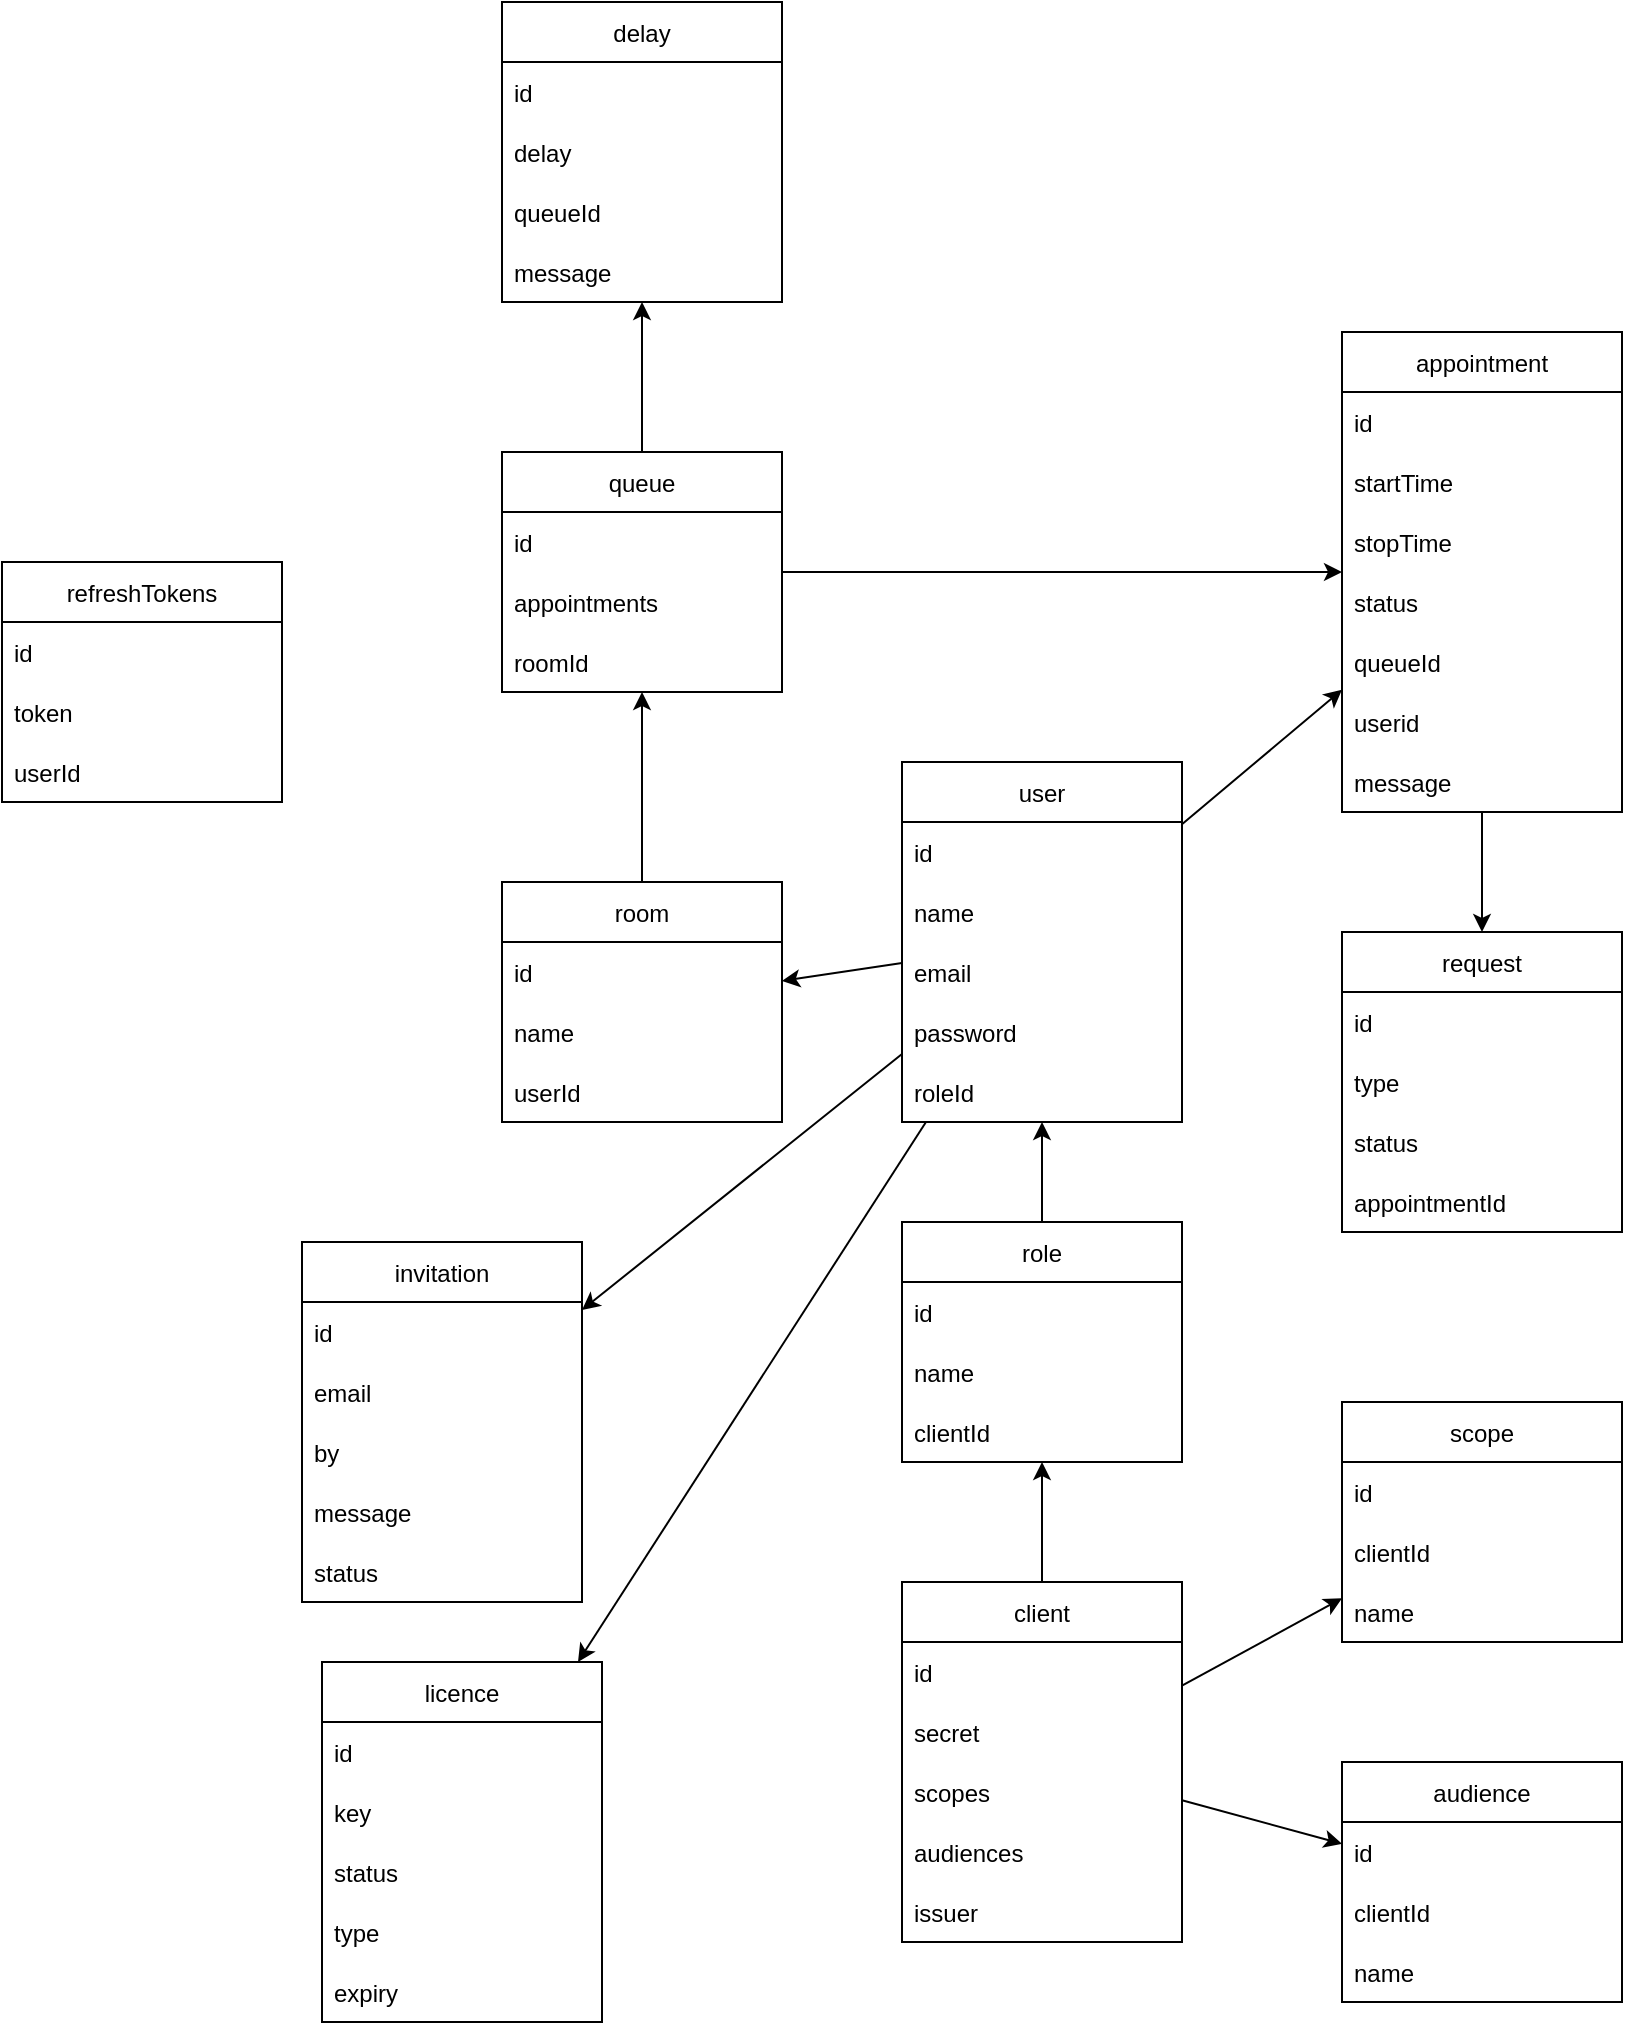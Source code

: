 <mxfile version="20.0.3" type="device"><diagram id="aOSgZFnhfAIuvHphpZQp" name="Page-1"><mxGraphModel dx="2650" dy="1067" grid="1" gridSize="10" guides="1" tooltips="1" connect="1" arrows="1" fold="1" page="1" pageScale="1" pageWidth="827" pageHeight="1169" math="0" shadow="0"><root><mxCell id="0"/><mxCell id="1" parent="0"/><mxCell id="BANRdBGJLKkN0GOKmha--1" value="appointment" style="swimlane;fontStyle=0;childLayout=stackLayout;horizontal=1;startSize=30;horizontalStack=0;resizeParent=1;resizeParentMax=0;resizeLast=0;collapsible=1;marginBottom=0;" parent="1" vertex="1"><mxGeometry x="540" y="285" width="140" height="240" as="geometry"/></mxCell><mxCell id="BANRdBGJLKkN0GOKmha--2" value="id" style="text;strokeColor=none;fillColor=none;align=left;verticalAlign=middle;spacingLeft=4;spacingRight=4;overflow=hidden;points=[[0,0.5],[1,0.5]];portConstraint=eastwest;rotatable=0;" parent="BANRdBGJLKkN0GOKmha--1" vertex="1"><mxGeometry y="30" width="140" height="30" as="geometry"/></mxCell><mxCell id="BANRdBGJLKkN0GOKmha--3" value="startTime" style="text;strokeColor=none;fillColor=none;align=left;verticalAlign=middle;spacingLeft=4;spacingRight=4;overflow=hidden;points=[[0,0.5],[1,0.5]];portConstraint=eastwest;rotatable=0;" parent="BANRdBGJLKkN0GOKmha--1" vertex="1"><mxGeometry y="60" width="140" height="30" as="geometry"/></mxCell><mxCell id="andlAJimSwUf8wmFMQH7-2" value="stopTime" style="text;strokeColor=none;fillColor=none;align=left;verticalAlign=middle;spacingLeft=4;spacingRight=4;overflow=hidden;points=[[0,0.5],[1,0.5]];portConstraint=eastwest;rotatable=0;" parent="BANRdBGJLKkN0GOKmha--1" vertex="1"><mxGeometry y="90" width="140" height="30" as="geometry"/></mxCell><mxCell id="BANRdBGJLKkN0GOKmha--4" value="status" style="text;strokeColor=none;fillColor=none;align=left;verticalAlign=middle;spacingLeft=4;spacingRight=4;overflow=hidden;points=[[0,0.5],[1,0.5]];portConstraint=eastwest;rotatable=0;" parent="BANRdBGJLKkN0GOKmha--1" vertex="1"><mxGeometry y="120" width="140" height="30" as="geometry"/></mxCell><mxCell id="BANRdBGJLKkN0GOKmha--31" value="queueId" style="text;strokeColor=none;fillColor=none;align=left;verticalAlign=middle;spacingLeft=4;spacingRight=4;overflow=hidden;points=[[0,0.5],[1,0.5]];portConstraint=eastwest;rotatable=0;" parent="BANRdBGJLKkN0GOKmha--1" vertex="1"><mxGeometry y="150" width="140" height="30" as="geometry"/></mxCell><mxCell id="BANRdBGJLKkN0GOKmha--30" value="userid" style="text;strokeColor=none;fillColor=none;align=left;verticalAlign=middle;spacingLeft=4;spacingRight=4;overflow=hidden;points=[[0,0.5],[1,0.5]];portConstraint=eastwest;rotatable=0;" parent="BANRdBGJLKkN0GOKmha--1" vertex="1"><mxGeometry y="180" width="140" height="30" as="geometry"/></mxCell><mxCell id="BANRdBGJLKkN0GOKmha--33" value="message" style="text;strokeColor=none;fillColor=none;align=left;verticalAlign=middle;spacingLeft=4;spacingRight=4;overflow=hidden;points=[[0,0.5],[1,0.5]];portConstraint=eastwest;rotatable=0;" parent="BANRdBGJLKkN0GOKmha--1" vertex="1"><mxGeometry y="210" width="140" height="30" as="geometry"/></mxCell><mxCell id="BANRdBGJLKkN0GOKmha--5" value="queue" style="swimlane;fontStyle=0;childLayout=stackLayout;horizontal=1;startSize=30;horizontalStack=0;resizeParent=1;resizeParentMax=0;resizeLast=0;collapsible=1;marginBottom=0;" parent="1" vertex="1"><mxGeometry x="120" y="345" width="140" height="120" as="geometry"/></mxCell><mxCell id="BANRdBGJLKkN0GOKmha--6" value="id" style="text;strokeColor=none;fillColor=none;align=left;verticalAlign=middle;spacingLeft=4;spacingRight=4;overflow=hidden;points=[[0,0.5],[1,0.5]];portConstraint=eastwest;rotatable=0;" parent="BANRdBGJLKkN0GOKmha--5" vertex="1"><mxGeometry y="30" width="140" height="30" as="geometry"/></mxCell><mxCell id="BANRdBGJLKkN0GOKmha--7" value="appointments" style="text;strokeColor=none;fillColor=none;align=left;verticalAlign=middle;spacingLeft=4;spacingRight=4;overflow=hidden;points=[[0,0.5],[1,0.5]];portConstraint=eastwest;rotatable=0;" parent="BANRdBGJLKkN0GOKmha--5" vertex="1"><mxGeometry y="60" width="140" height="30" as="geometry"/></mxCell><mxCell id="andlAJimSwUf8wmFMQH7-5" value="roomId" style="text;strokeColor=none;fillColor=none;align=left;verticalAlign=middle;spacingLeft=4;spacingRight=4;overflow=hidden;points=[[0,0.5],[1,0.5]];portConstraint=eastwest;rotatable=0;" parent="BANRdBGJLKkN0GOKmha--5" vertex="1"><mxGeometry y="90" width="140" height="30" as="geometry"/></mxCell><mxCell id="BANRdBGJLKkN0GOKmha--9" value="delay" style="swimlane;fontStyle=0;childLayout=stackLayout;horizontal=1;startSize=30;horizontalStack=0;resizeParent=1;resizeParentMax=0;resizeLast=0;collapsible=1;marginBottom=0;" parent="1" vertex="1"><mxGeometry x="120" y="120" width="140" height="150" as="geometry"/></mxCell><mxCell id="BANRdBGJLKkN0GOKmha--10" value="id" style="text;strokeColor=none;fillColor=none;align=left;verticalAlign=middle;spacingLeft=4;spacingRight=4;overflow=hidden;points=[[0,0.5],[1,0.5]];portConstraint=eastwest;rotatable=0;" parent="BANRdBGJLKkN0GOKmha--9" vertex="1"><mxGeometry y="30" width="140" height="30" as="geometry"/></mxCell><mxCell id="BANRdBGJLKkN0GOKmha--11" value="delay" style="text;strokeColor=none;fillColor=none;align=left;verticalAlign=middle;spacingLeft=4;spacingRight=4;overflow=hidden;points=[[0,0.5],[1,0.5]];portConstraint=eastwest;rotatable=0;" parent="BANRdBGJLKkN0GOKmha--9" vertex="1"><mxGeometry y="60" width="140" height="30" as="geometry"/></mxCell><mxCell id="BANRdBGJLKkN0GOKmha--12" value="queueId" style="text;strokeColor=none;fillColor=none;align=left;verticalAlign=middle;spacingLeft=4;spacingRight=4;overflow=hidden;points=[[0,0.5],[1,0.5]];portConstraint=eastwest;rotatable=0;" parent="BANRdBGJLKkN0GOKmha--9" vertex="1"><mxGeometry y="90" width="140" height="30" as="geometry"/></mxCell><mxCell id="BANRdBGJLKkN0GOKmha--32" value="message" style="text;strokeColor=none;fillColor=none;align=left;verticalAlign=middle;spacingLeft=4;spacingRight=4;overflow=hidden;points=[[0,0.5],[1,0.5]];portConstraint=eastwest;rotatable=0;" parent="BANRdBGJLKkN0GOKmha--9" vertex="1"><mxGeometry y="120" width="140" height="30" as="geometry"/></mxCell><mxCell id="BANRdBGJLKkN0GOKmha--13" value="request" style="swimlane;fontStyle=0;childLayout=stackLayout;horizontal=1;startSize=30;horizontalStack=0;resizeParent=1;resizeParentMax=0;resizeLast=0;collapsible=1;marginBottom=0;" parent="1" vertex="1"><mxGeometry x="540" y="585" width="140" height="150" as="geometry"/></mxCell><mxCell id="BANRdBGJLKkN0GOKmha--14" value="id" style="text;strokeColor=none;fillColor=none;align=left;verticalAlign=middle;spacingLeft=4;spacingRight=4;overflow=hidden;points=[[0,0.5],[1,0.5]];portConstraint=eastwest;rotatable=0;" parent="BANRdBGJLKkN0GOKmha--13" vertex="1"><mxGeometry y="30" width="140" height="30" as="geometry"/></mxCell><mxCell id="BANRdBGJLKkN0GOKmha--15" value="type" style="text;strokeColor=none;fillColor=none;align=left;verticalAlign=middle;spacingLeft=4;spacingRight=4;overflow=hidden;points=[[0,0.5],[1,0.5]];portConstraint=eastwest;rotatable=0;" parent="BANRdBGJLKkN0GOKmha--13" vertex="1"><mxGeometry y="60" width="140" height="30" as="geometry"/></mxCell><mxCell id="andlAJimSwUf8wmFMQH7-1" value="status" style="text;strokeColor=none;fillColor=none;align=left;verticalAlign=middle;spacingLeft=4;spacingRight=4;overflow=hidden;points=[[0,0.5],[1,0.5]];portConstraint=eastwest;rotatable=0;" parent="BANRdBGJLKkN0GOKmha--13" vertex="1"><mxGeometry y="90" width="140" height="30" as="geometry"/></mxCell><mxCell id="BANRdBGJLKkN0GOKmha--16" value="appointmentId" style="text;strokeColor=none;fillColor=none;align=left;verticalAlign=middle;spacingLeft=4;spacingRight=4;overflow=hidden;points=[[0,0.5],[1,0.5]];portConstraint=eastwest;rotatable=0;" parent="BANRdBGJLKkN0GOKmha--13" vertex="1"><mxGeometry y="120" width="140" height="30" as="geometry"/></mxCell><mxCell id="BANRdBGJLKkN0GOKmha--17" value="user" style="swimlane;fontStyle=0;childLayout=stackLayout;horizontal=1;startSize=30;horizontalStack=0;resizeParent=1;resizeParentMax=0;resizeLast=0;collapsible=1;marginBottom=0;" parent="1" vertex="1"><mxGeometry x="320" y="500" width="140" height="180" as="geometry"/></mxCell><mxCell id="BANRdBGJLKkN0GOKmha--18" value="id" style="text;strokeColor=none;fillColor=none;align=left;verticalAlign=middle;spacingLeft=4;spacingRight=4;overflow=hidden;points=[[0,0.5],[1,0.5]];portConstraint=eastwest;rotatable=0;" parent="BANRdBGJLKkN0GOKmha--17" vertex="1"><mxGeometry y="30" width="140" height="30" as="geometry"/></mxCell><mxCell id="BANRdBGJLKkN0GOKmha--19" value="name" style="text;strokeColor=none;fillColor=none;align=left;verticalAlign=middle;spacingLeft=4;spacingRight=4;overflow=hidden;points=[[0,0.5],[1,0.5]];portConstraint=eastwest;rotatable=0;" parent="BANRdBGJLKkN0GOKmha--17" vertex="1"><mxGeometry y="60" width="140" height="30" as="geometry"/></mxCell><mxCell id="3GIAVGee_GGupoG4vns6-1" value="email" style="text;strokeColor=none;fillColor=none;align=left;verticalAlign=middle;spacingLeft=4;spacingRight=4;overflow=hidden;points=[[0,0.5],[1,0.5]];portConstraint=eastwest;rotatable=0;" parent="BANRdBGJLKkN0GOKmha--17" vertex="1"><mxGeometry y="90" width="140" height="30" as="geometry"/></mxCell><mxCell id="jGfrfGHN8iK6fJ0dPr81-1" value="password" style="text;strokeColor=none;fillColor=none;align=left;verticalAlign=middle;spacingLeft=4;spacingRight=4;overflow=hidden;points=[[0,0.5],[1,0.5]];portConstraint=eastwest;rotatable=0;" parent="BANRdBGJLKkN0GOKmha--17" vertex="1"><mxGeometry y="120" width="140" height="30" as="geometry"/></mxCell><mxCell id="REG97zpa-eYT4H9RR8Uv-1" value="roleId" style="text;strokeColor=none;fillColor=none;align=left;verticalAlign=middle;spacingLeft=4;spacingRight=4;overflow=hidden;points=[[0,0.5],[1,0.5]];portConstraint=eastwest;rotatable=0;" parent="BANRdBGJLKkN0GOKmha--17" vertex="1"><mxGeometry y="150" width="140" height="30" as="geometry"/></mxCell><mxCell id="BANRdBGJLKkN0GOKmha--21" value="" style="endArrow=classic;html=1;rounded=0;" parent="1" source="BANRdBGJLKkN0GOKmha--17" target="BANRdBGJLKkN0GOKmha--1" edge="1"><mxGeometry width="50" height="50" relative="1" as="geometry"><mxPoint x="450" y="440" as="sourcePoint"/><mxPoint x="400" y="700" as="targetPoint"/></mxGeometry></mxCell><mxCell id="BANRdBGJLKkN0GOKmha--22" value="" style="endArrow=classic;html=1;rounded=0;" parent="1" source="BANRdBGJLKkN0GOKmha--5" target="BANRdBGJLKkN0GOKmha--1" edge="1"><mxGeometry width="50" height="50" relative="1" as="geometry"><mxPoint x="270" y="920" as="sourcePoint"/><mxPoint x="320" y="870" as="targetPoint"/></mxGeometry></mxCell><mxCell id="BANRdBGJLKkN0GOKmha--23" value="" style="endArrow=classic;html=1;rounded=0;" parent="1" source="BANRdBGJLKkN0GOKmha--5" target="BANRdBGJLKkN0GOKmha--9" edge="1"><mxGeometry width="50" height="50" relative="1" as="geometry"><mxPoint x="330" y="320" as="sourcePoint"/><mxPoint x="290" y="810" as="targetPoint"/></mxGeometry></mxCell><mxCell id="BANRdBGJLKkN0GOKmha--24" value="" style="endArrow=classic;html=1;rounded=0;" parent="1" source="BANRdBGJLKkN0GOKmha--1" target="BANRdBGJLKkN0GOKmha--13" edge="1"><mxGeometry width="50" height="50" relative="1" as="geometry"><mxPoint x="70" y="760" as="sourcePoint"/><mxPoint x="760" y="580" as="targetPoint"/></mxGeometry></mxCell><mxCell id="BANRdBGJLKkN0GOKmha--25" value="room" style="swimlane;fontStyle=0;childLayout=stackLayout;horizontal=1;startSize=30;horizontalStack=0;resizeParent=1;resizeParentMax=0;resizeLast=0;collapsible=1;marginBottom=0;" parent="1" vertex="1"><mxGeometry x="120" y="560" width="140" height="120" as="geometry"/></mxCell><mxCell id="BANRdBGJLKkN0GOKmha--26" value="id" style="text;strokeColor=none;fillColor=none;align=left;verticalAlign=middle;spacingLeft=4;spacingRight=4;overflow=hidden;points=[[0,0.5],[1,0.5]];portConstraint=eastwest;rotatable=0;" parent="BANRdBGJLKkN0GOKmha--25" vertex="1"><mxGeometry y="30" width="140" height="30" as="geometry"/></mxCell><mxCell id="BANRdBGJLKkN0GOKmha--27" value="name" style="text;strokeColor=none;fillColor=none;align=left;verticalAlign=middle;spacingLeft=4;spacingRight=4;overflow=hidden;points=[[0,0.5],[1,0.5]];portConstraint=eastwest;rotatable=0;" parent="BANRdBGJLKkN0GOKmha--25" vertex="1"><mxGeometry y="60" width="140" height="30" as="geometry"/></mxCell><mxCell id="BANRdBGJLKkN0GOKmha--28" value="userId" style="text;strokeColor=none;fillColor=none;align=left;verticalAlign=middle;spacingLeft=4;spacingRight=4;overflow=hidden;points=[[0,0.5],[1,0.5]];portConstraint=eastwest;rotatable=0;" parent="BANRdBGJLKkN0GOKmha--25" vertex="1"><mxGeometry y="90" width="140" height="30" as="geometry"/></mxCell><mxCell id="BANRdBGJLKkN0GOKmha--29" value="" style="endArrow=classic;html=1;rounded=0;" parent="1" source="BANRdBGJLKkN0GOKmha--25" target="BANRdBGJLKkN0GOKmha--5" edge="1"><mxGeometry width="50" height="50" relative="1" as="geometry"><mxPoint x="70" y="520" as="sourcePoint"/><mxPoint x="70" y="500" as="targetPoint"/></mxGeometry></mxCell><mxCell id="andlAJimSwUf8wmFMQH7-3" value="" style="endArrow=classic;html=1;rounded=0;" parent="1" source="BANRdBGJLKkN0GOKmha--17" target="BANRdBGJLKkN0GOKmha--25" edge="1"><mxGeometry width="50" height="50" relative="1" as="geometry"><mxPoint x="200" y="730" as="sourcePoint"/><mxPoint x="360" y="700" as="targetPoint"/></mxGeometry></mxCell><mxCell id="yHRWvfZrE8CVC00MHURq-1" value="client" style="swimlane;fontStyle=0;childLayout=stackLayout;horizontal=1;startSize=30;horizontalStack=0;resizeParent=1;resizeParentMax=0;resizeLast=0;collapsible=1;marginBottom=0;" parent="1" vertex="1"><mxGeometry x="320" y="910" width="140" height="180" as="geometry"/></mxCell><mxCell id="yHRWvfZrE8CVC00MHURq-2" value="id" style="text;strokeColor=none;fillColor=none;align=left;verticalAlign=middle;spacingLeft=4;spacingRight=4;overflow=hidden;points=[[0,0.5],[1,0.5]];portConstraint=eastwest;rotatable=0;" parent="yHRWvfZrE8CVC00MHURq-1" vertex="1"><mxGeometry y="30" width="140" height="30" as="geometry"/></mxCell><mxCell id="yHRWvfZrE8CVC00MHURq-3" value="secret" style="text;strokeColor=none;fillColor=none;align=left;verticalAlign=middle;spacingLeft=4;spacingRight=4;overflow=hidden;points=[[0,0.5],[1,0.5]];portConstraint=eastwest;rotatable=0;" parent="yHRWvfZrE8CVC00MHURq-1" vertex="1"><mxGeometry y="60" width="140" height="30" as="geometry"/></mxCell><mxCell id="yHRWvfZrE8CVC00MHURq-4" value="scopes" style="text;strokeColor=none;fillColor=none;align=left;verticalAlign=middle;spacingLeft=4;spacingRight=4;overflow=hidden;points=[[0,0.5],[1,0.5]];portConstraint=eastwest;rotatable=0;" parent="yHRWvfZrE8CVC00MHURq-1" vertex="1"><mxGeometry y="90" width="140" height="30" as="geometry"/></mxCell><mxCell id="yHRWvfZrE8CVC00MHURq-22" value="audiences" style="text;strokeColor=none;fillColor=none;align=left;verticalAlign=middle;spacingLeft=4;spacingRight=4;overflow=hidden;points=[[0,0.5],[1,0.5]];portConstraint=eastwest;rotatable=0;" parent="yHRWvfZrE8CVC00MHURq-1" vertex="1"><mxGeometry y="120" width="140" height="30" as="geometry"/></mxCell><mxCell id="yHRWvfZrE8CVC00MHURq-5" value="issuer" style="text;strokeColor=none;fillColor=none;align=left;verticalAlign=middle;spacingLeft=4;spacingRight=4;overflow=hidden;points=[[0,0.5],[1,0.5]];portConstraint=eastwest;rotatable=0;" parent="yHRWvfZrE8CVC00MHURq-1" vertex="1"><mxGeometry y="150" width="140" height="30" as="geometry"/></mxCell><mxCell id="yHRWvfZrE8CVC00MHURq-7" value="scope" style="swimlane;fontStyle=0;childLayout=stackLayout;horizontal=1;startSize=30;horizontalStack=0;resizeParent=1;resizeParentMax=0;resizeLast=0;collapsible=1;marginBottom=0;" parent="1" vertex="1"><mxGeometry x="540" y="820" width="140" height="120" as="geometry"/></mxCell><mxCell id="yHRWvfZrE8CVC00MHURq-8" value="id" style="text;strokeColor=none;fillColor=none;align=left;verticalAlign=middle;spacingLeft=4;spacingRight=4;overflow=hidden;points=[[0,0.5],[1,0.5]];portConstraint=eastwest;rotatable=0;" parent="yHRWvfZrE8CVC00MHURq-7" vertex="1"><mxGeometry y="30" width="140" height="30" as="geometry"/></mxCell><mxCell id="yHRWvfZrE8CVC00MHURq-9" value="clientId" style="text;strokeColor=none;fillColor=none;align=left;verticalAlign=middle;spacingLeft=4;spacingRight=4;overflow=hidden;points=[[0,0.5],[1,0.5]];portConstraint=eastwest;rotatable=0;" parent="yHRWvfZrE8CVC00MHURq-7" vertex="1"><mxGeometry y="60" width="140" height="30" as="geometry"/></mxCell><mxCell id="yHRWvfZrE8CVC00MHURq-16" value="name" style="text;strokeColor=none;fillColor=none;align=left;verticalAlign=middle;spacingLeft=4;spacingRight=4;overflow=hidden;points=[[0,0.5],[1,0.5]];portConstraint=eastwest;rotatable=0;" parent="yHRWvfZrE8CVC00MHURq-7" vertex="1"><mxGeometry y="90" width="140" height="30" as="geometry"/></mxCell><mxCell id="yHRWvfZrE8CVC00MHURq-17" value="audience" style="swimlane;fontStyle=0;childLayout=stackLayout;horizontal=1;startSize=30;horizontalStack=0;resizeParent=1;resizeParentMax=0;resizeLast=0;collapsible=1;marginBottom=0;" parent="1" vertex="1"><mxGeometry x="540" y="1000" width="140" height="120" as="geometry"/></mxCell><mxCell id="yHRWvfZrE8CVC00MHURq-18" value="id" style="text;strokeColor=none;fillColor=none;align=left;verticalAlign=middle;spacingLeft=4;spacingRight=4;overflow=hidden;points=[[0,0.5],[1,0.5]];portConstraint=eastwest;rotatable=0;" parent="yHRWvfZrE8CVC00MHURq-17" vertex="1"><mxGeometry y="30" width="140" height="30" as="geometry"/></mxCell><mxCell id="yHRWvfZrE8CVC00MHURq-19" value="clientId" style="text;strokeColor=none;fillColor=none;align=left;verticalAlign=middle;spacingLeft=4;spacingRight=4;overflow=hidden;points=[[0,0.5],[1,0.5]];portConstraint=eastwest;rotatable=0;" parent="yHRWvfZrE8CVC00MHURq-17" vertex="1"><mxGeometry y="60" width="140" height="30" as="geometry"/></mxCell><mxCell id="yHRWvfZrE8CVC00MHURq-20" value="name" style="text;strokeColor=none;fillColor=none;align=left;verticalAlign=middle;spacingLeft=4;spacingRight=4;overflow=hidden;points=[[0,0.5],[1,0.5]];portConstraint=eastwest;rotatable=0;" parent="yHRWvfZrE8CVC00MHURq-17" vertex="1"><mxGeometry y="90" width="140" height="30" as="geometry"/></mxCell><mxCell id="yHRWvfZrE8CVC00MHURq-21" value="" style="endArrow=classic;html=1;rounded=0;" parent="1" source="yHRWvfZrE8CVC00MHURq-1" target="yHRWvfZrE8CVC00MHURq-7" edge="1"><mxGeometry width="50" height="50" relative="1" as="geometry"><mxPoint x="100" y="1170" as="sourcePoint"/><mxPoint x="150" y="1120" as="targetPoint"/></mxGeometry></mxCell><mxCell id="yHRWvfZrE8CVC00MHURq-23" value="" style="endArrow=classic;html=1;rounded=0;" parent="1" source="yHRWvfZrE8CVC00MHURq-1" target="yHRWvfZrE8CVC00MHURq-17" edge="1"><mxGeometry width="50" height="50" relative="1" as="geometry"><mxPoint x="280" y="1180" as="sourcePoint"/><mxPoint x="330" y="1130" as="targetPoint"/></mxGeometry></mxCell><mxCell id="yHRWvfZrE8CVC00MHURq-24" value="role" style="swimlane;fontStyle=0;childLayout=stackLayout;horizontal=1;startSize=30;horizontalStack=0;resizeParent=1;resizeParentMax=0;resizeLast=0;collapsible=1;marginBottom=0;" parent="1" vertex="1"><mxGeometry x="320" y="730" width="140" height="120" as="geometry"/></mxCell><mxCell id="yHRWvfZrE8CVC00MHURq-25" value="id" style="text;strokeColor=none;fillColor=none;align=left;verticalAlign=middle;spacingLeft=4;spacingRight=4;overflow=hidden;points=[[0,0.5],[1,0.5]];portConstraint=eastwest;rotatable=0;" parent="yHRWvfZrE8CVC00MHURq-24" vertex="1"><mxGeometry y="30" width="140" height="30" as="geometry"/></mxCell><mxCell id="yHRWvfZrE8CVC00MHURq-28" value="name" style="text;strokeColor=none;fillColor=none;align=left;verticalAlign=middle;spacingLeft=4;spacingRight=4;overflow=hidden;points=[[0,0.5],[1,0.5]];portConstraint=eastwest;rotatable=0;" parent="yHRWvfZrE8CVC00MHURq-24" vertex="1"><mxGeometry y="60" width="140" height="30" as="geometry"/></mxCell><mxCell id="yHRWvfZrE8CVC00MHURq-26" value="clientId" style="text;strokeColor=none;fillColor=none;align=left;verticalAlign=middle;spacingLeft=4;spacingRight=4;overflow=hidden;points=[[0,0.5],[1,0.5]];portConstraint=eastwest;rotatable=0;" parent="yHRWvfZrE8CVC00MHURq-24" vertex="1"><mxGeometry y="90" width="140" height="30" as="geometry"/></mxCell><mxCell id="yHRWvfZrE8CVC00MHURq-34" value="" style="endArrow=classic;html=1;rounded=0;" parent="1" source="yHRWvfZrE8CVC00MHURq-24" target="BANRdBGJLKkN0GOKmha--17" edge="1"><mxGeometry width="50" height="50" relative="1" as="geometry"><mxPoint x="-230" y="720" as="sourcePoint"/><mxPoint x="330" y="800" as="targetPoint"/></mxGeometry></mxCell><mxCell id="yHRWvfZrE8CVC00MHURq-36" value="" style="endArrow=classic;html=1;rounded=0;" parent="1" source="yHRWvfZrE8CVC00MHURq-1" target="yHRWvfZrE8CVC00MHURq-24" edge="1"><mxGeometry width="50" height="50" relative="1" as="geometry"><mxPoint x="260" y="1020" as="sourcePoint"/><mxPoint x="200" y="1080" as="targetPoint"/></mxGeometry></mxCell><mxCell id="AAapPKnUWMM9YPL3V0wp-1" value="invitation" style="swimlane;fontStyle=0;childLayout=stackLayout;horizontal=1;startSize=30;horizontalStack=0;resizeParent=1;resizeParentMax=0;resizeLast=0;collapsible=1;marginBottom=0;" parent="1" vertex="1"><mxGeometry x="20" y="740" width="140" height="180" as="geometry"/></mxCell><mxCell id="AAapPKnUWMM9YPL3V0wp-2" value="id" style="text;strokeColor=none;fillColor=none;align=left;verticalAlign=middle;spacingLeft=4;spacingRight=4;overflow=hidden;points=[[0,0.5],[1,0.5]];portConstraint=eastwest;rotatable=0;" parent="AAapPKnUWMM9YPL3V0wp-1" vertex="1"><mxGeometry y="30" width="140" height="30" as="geometry"/></mxCell><mxCell id="AAapPKnUWMM9YPL3V0wp-3" value="email" style="text;strokeColor=none;fillColor=none;align=left;verticalAlign=middle;spacingLeft=4;spacingRight=4;overflow=hidden;points=[[0,0.5],[1,0.5]];portConstraint=eastwest;rotatable=0;" parent="AAapPKnUWMM9YPL3V0wp-1" vertex="1"><mxGeometry y="60" width="140" height="30" as="geometry"/></mxCell><mxCell id="OfbqGuR9O3xZ2E-akVO5-1" value="by" style="text;strokeColor=none;fillColor=none;align=left;verticalAlign=middle;spacingLeft=4;spacingRight=4;overflow=hidden;points=[[0,0.5],[1,0.5]];portConstraint=eastwest;rotatable=0;" vertex="1" parent="AAapPKnUWMM9YPL3V0wp-1"><mxGeometry y="90" width="140" height="30" as="geometry"/></mxCell><mxCell id="AAapPKnUWMM9YPL3V0wp-4" value="message" style="text;strokeColor=none;fillColor=none;align=left;verticalAlign=middle;spacingLeft=4;spacingRight=4;overflow=hidden;points=[[0,0.5],[1,0.5]];portConstraint=eastwest;rotatable=0;" parent="AAapPKnUWMM9YPL3V0wp-1" vertex="1"><mxGeometry y="120" width="140" height="30" as="geometry"/></mxCell><mxCell id="AAapPKnUWMM9YPL3V0wp-6" value="status" style="text;strokeColor=none;fillColor=none;align=left;verticalAlign=middle;spacingLeft=4;spacingRight=4;overflow=hidden;points=[[0,0.5],[1,0.5]];portConstraint=eastwest;rotatable=0;" parent="AAapPKnUWMM9YPL3V0wp-1" vertex="1"><mxGeometry y="150" width="140" height="30" as="geometry"/></mxCell><mxCell id="AAapPKnUWMM9YPL3V0wp-5" value="" style="endArrow=classic;html=1;rounded=0;" parent="1" source="BANRdBGJLKkN0GOKmha--17" target="AAapPKnUWMM9YPL3V0wp-1" edge="1"><mxGeometry width="50" height="50" relative="1" as="geometry"><mxPoint x="110" y="980" as="sourcePoint"/><mxPoint x="160" y="930" as="targetPoint"/></mxGeometry></mxCell><mxCell id="G9R1oKGGVH9OerB2oU5p-1" value="refreshTokens" style="swimlane;fontStyle=0;childLayout=stackLayout;horizontal=1;startSize=30;horizontalStack=0;resizeParent=1;resizeParentMax=0;resizeLast=0;collapsible=1;marginBottom=0;" parent="1" vertex="1"><mxGeometry x="-130" y="400" width="140" height="120" as="geometry"/></mxCell><mxCell id="G9R1oKGGVH9OerB2oU5p-2" value="id" style="text;strokeColor=none;fillColor=none;align=left;verticalAlign=middle;spacingLeft=4;spacingRight=4;overflow=hidden;points=[[0,0.5],[1,0.5]];portConstraint=eastwest;rotatable=0;" parent="G9R1oKGGVH9OerB2oU5p-1" vertex="1"><mxGeometry y="30" width="140" height="30" as="geometry"/></mxCell><mxCell id="G9R1oKGGVH9OerB2oU5p-3" value="token" style="text;strokeColor=none;fillColor=none;align=left;verticalAlign=middle;spacingLeft=4;spacingRight=4;overflow=hidden;points=[[0,0.5],[1,0.5]];portConstraint=eastwest;rotatable=0;" parent="G9R1oKGGVH9OerB2oU5p-1" vertex="1"><mxGeometry y="60" width="140" height="30" as="geometry"/></mxCell><mxCell id="G9R1oKGGVH9OerB2oU5p-4" value="userId" style="text;strokeColor=none;fillColor=none;align=left;verticalAlign=middle;spacingLeft=4;spacingRight=4;overflow=hidden;points=[[0,0.5],[1,0.5]];portConstraint=eastwest;rotatable=0;" parent="G9R1oKGGVH9OerB2oU5p-1" vertex="1"><mxGeometry y="90" width="140" height="30" as="geometry"/></mxCell><mxCell id="mxuv2wO6BvL40B58MZEe-1" value="licence" style="swimlane;fontStyle=0;childLayout=stackLayout;horizontal=1;startSize=30;horizontalStack=0;resizeParent=1;resizeParentMax=0;resizeLast=0;collapsible=1;marginBottom=0;" parent="1" vertex="1"><mxGeometry x="30" y="950" width="140" height="180" as="geometry"/></mxCell><mxCell id="mxuv2wO6BvL40B58MZEe-2" value="id" style="text;strokeColor=none;fillColor=none;align=left;verticalAlign=middle;spacingLeft=4;spacingRight=4;overflow=hidden;points=[[0,0.5],[1,0.5]];portConstraint=eastwest;rotatable=0;" parent="mxuv2wO6BvL40B58MZEe-1" vertex="1"><mxGeometry y="30" width="140" height="30" as="geometry"/></mxCell><mxCell id="mxuv2wO6BvL40B58MZEe-3" value="key" style="text;strokeColor=none;fillColor=none;align=left;verticalAlign=middle;spacingLeft=4;spacingRight=4;overflow=hidden;points=[[0,0.5],[1,0.5]];portConstraint=eastwest;rotatable=0;" parent="mxuv2wO6BvL40B58MZEe-1" vertex="1"><mxGeometry y="60" width="140" height="30" as="geometry"/></mxCell><mxCell id="mxuv2wO6BvL40B58MZEe-4" value="status" style="text;strokeColor=none;fillColor=none;align=left;verticalAlign=middle;spacingLeft=4;spacingRight=4;overflow=hidden;points=[[0,0.5],[1,0.5]];portConstraint=eastwest;rotatable=0;" parent="mxuv2wO6BvL40B58MZEe-1" vertex="1"><mxGeometry y="90" width="140" height="30" as="geometry"/></mxCell><mxCell id="mxuv2wO6BvL40B58MZEe-5" value="type" style="text;strokeColor=none;fillColor=none;align=left;verticalAlign=middle;spacingLeft=4;spacingRight=4;overflow=hidden;points=[[0,0.5],[1,0.5]];portConstraint=eastwest;rotatable=0;" parent="mxuv2wO6BvL40B58MZEe-1" vertex="1"><mxGeometry y="120" width="140" height="30" as="geometry"/></mxCell><mxCell id="mxuv2wO6BvL40B58MZEe-6" value="expiry" style="text;strokeColor=none;fillColor=none;align=left;verticalAlign=middle;spacingLeft=4;spacingRight=4;overflow=hidden;points=[[0,0.5],[1,0.5]];portConstraint=eastwest;rotatable=0;" parent="mxuv2wO6BvL40B58MZEe-1" vertex="1"><mxGeometry y="150" width="140" height="30" as="geometry"/></mxCell><mxCell id="mxuv2wO6BvL40B58MZEe-7" value="" style="endArrow=classic;html=1;rounded=0;" parent="1" source="BANRdBGJLKkN0GOKmha--17" target="mxuv2wO6BvL40B58MZEe-1" edge="1"><mxGeometry width="50" height="50" relative="1" as="geometry"><mxPoint x="-50" y="1020" as="sourcePoint"/><mxPoint y="970" as="targetPoint"/></mxGeometry></mxCell></root></mxGraphModel></diagram></mxfile>